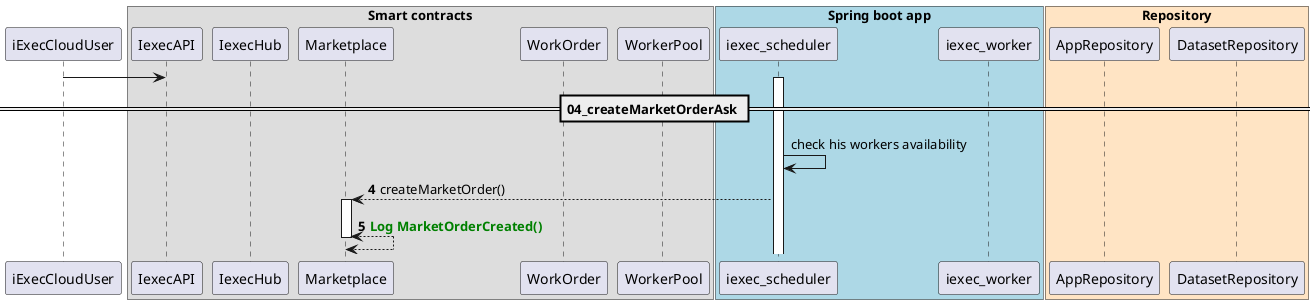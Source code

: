 @startuml

iExecCloudUser -> IexecAPI

box "Smart contracts"
	participant IexecAPI
	participant IexecHub
	participant Marketplace
	participant WorkOrder
    participant WorkerPool

end box


== 04_createMarketOrderAsk ==

activate iexec_scheduler
iexec_scheduler -> iexec_scheduler : check his workers availability

autonumber 4
iexec_scheduler  --> Marketplace : createMarketOrder()
activate Marketplace
Marketplace <--> Marketplace :<font color=green><b>Log MarketOrderCreated()
deactivate Marketplace



box "Spring boot app" #LightBlue
	participant iexec_scheduler
  participant iexec_worker
end box


box "Repository" #Bisque
	participant AppRepository
    participant DatasetRepository
end box




@enduml
